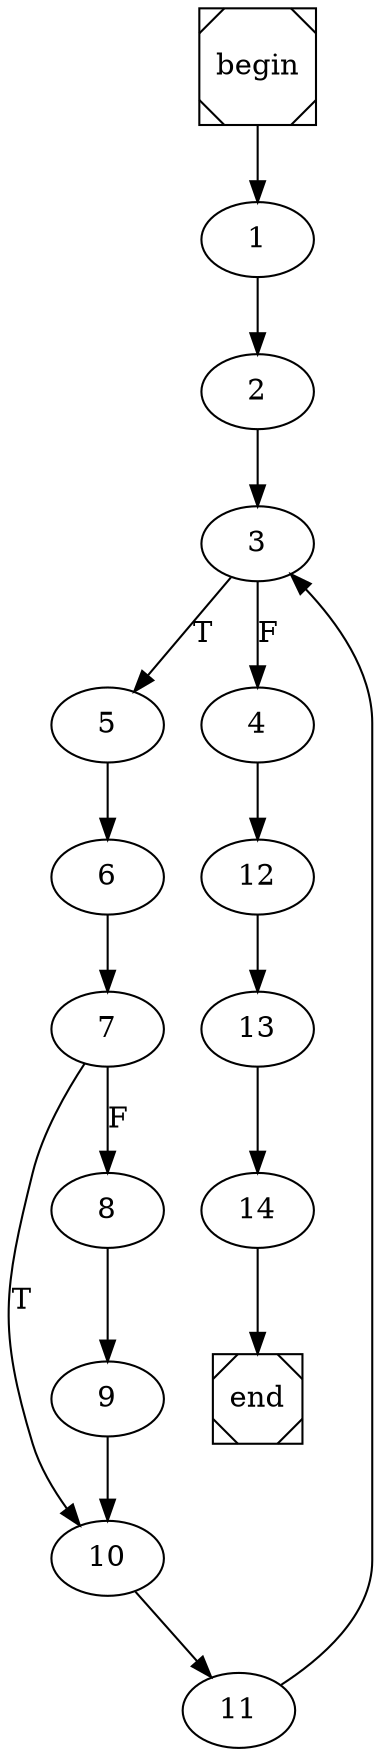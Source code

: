 digraph cfg {
	begin [shape=Msquare];
	end [shape=Msquare];
	begin -> 1;	1 -> 2;	2 -> 3;	3 -> 5[label=T];	3 -> 4[label=F];	4 -> 12;	5 -> 6;	6 -> 7;	7 -> 10[label=T];	7 -> 8[label=F];	8 -> 9;	9 -> 10;	10 -> 11;	11 -> 3;	12 -> 13;	13 -> 14;	14 -> end;}
